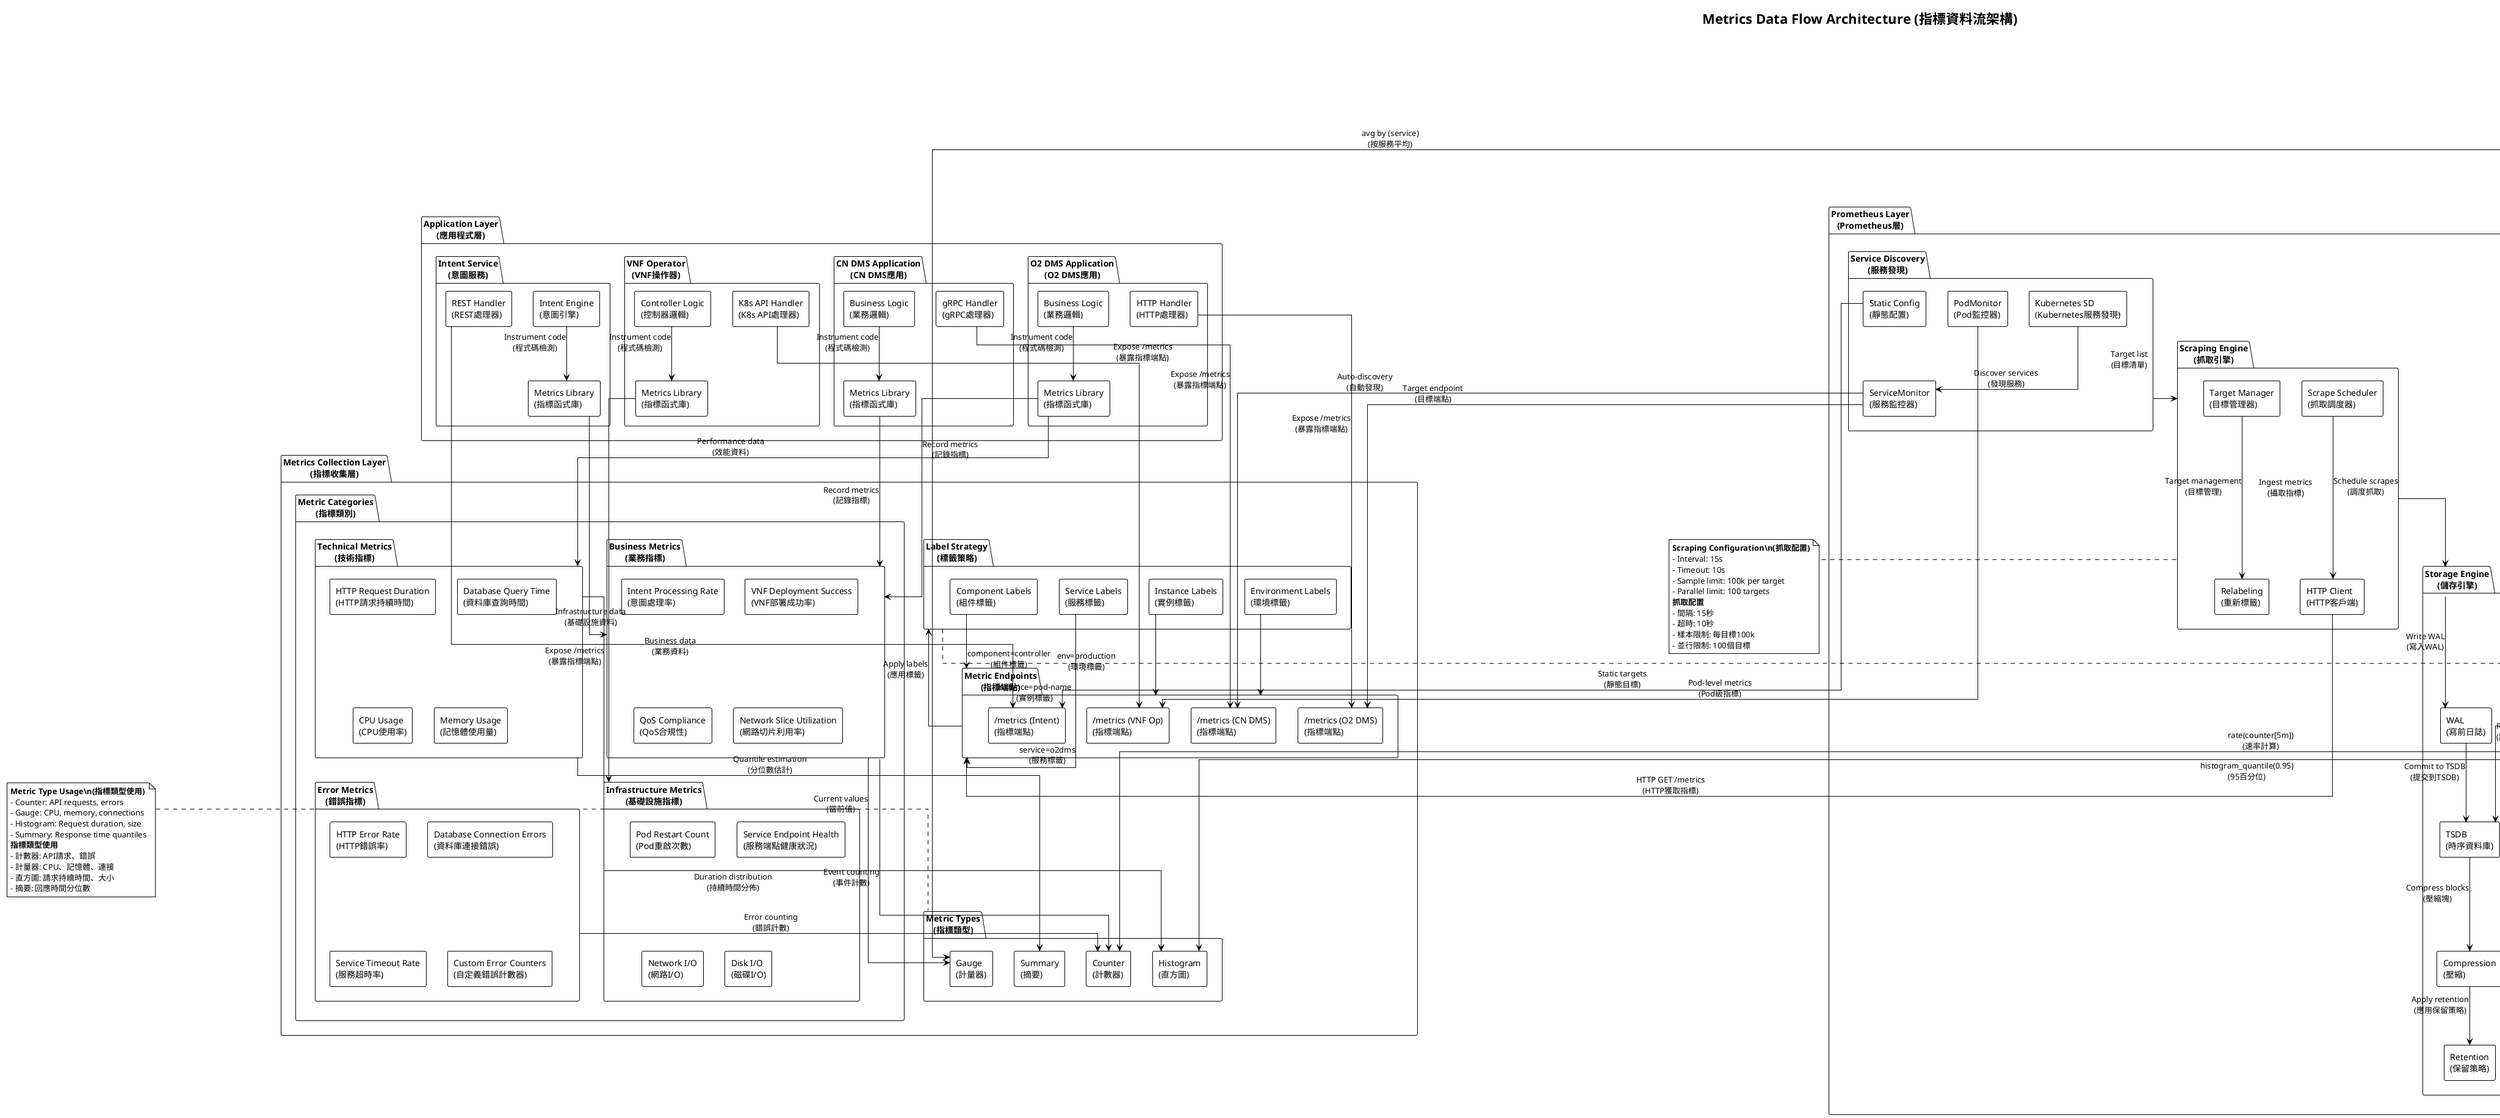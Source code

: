 @startuml Metrics-Flow
!theme plain
title Metrics Data Flow Architecture (指標資料流架構)

' Define styles
skinparam componentStyle rectangle
skinparam linetype ortho
skinparam backgroundColor white

' Application layer
package "Application Layer\n(應用程式層)" as app_layer {

  package "O2 DMS Application\n(O2 DMS應用)" as o2_app {
    [Business Logic\n(業務邏輯)] as o2_logic
    [Metrics Library\n(指標函式庫)] as o2_metrics_lib
    [HTTP Handler\n(HTTP處理器)] as o2_handler
  }

  package "CN DMS Application\n(CN DMS應用)" as cn_app {
    [Business Logic\n(業務邏輯)] as cn_logic
    [Metrics Library\n(指標函式庫)] as cn_metrics_lib
    [gRPC Handler\n(gRPC處理器)] as cn_grpc_handler
  }

  package "VNF Operator\n(VNF操作器)" as vnf_app {
    [Controller Logic\n(控制器邏輯)] as vnf_logic
    [Metrics Library\n(指標函式庫)] as vnf_metrics_lib
    [K8s API Handler\n(K8s API處理器)] as vnf_k8s_handler
  }

  package "Intent Service\n(意圖服務)" as intent_app {
    [Intent Engine\n(意圖引擎)] as intent_logic
    [Metrics Library\n(指標函式庫)] as intent_metrics_lib
    [REST Handler\n(REST處理器)] as intent_rest_handler
  }
}

' Metrics collection layer
package "Metrics Collection Layer\n(指標收集層)" as collection_layer {

  package "Metric Types\n(指標類型)" as metric_types {
    [Counter\n(計數器)] as counter
    [Gauge\n(計量器)] as gauge
    [Histogram\n(直方圖)] as histogram
    [Summary\n(摘要)] as summary
  }

  package "Metric Categories\n(指標類別)" as metric_categories {

    package "Business Metrics\n(業務指標)" as business_metrics {
      [Intent Processing Rate\n(意圖處理率)] as intent_rate
      [VNF Deployment Success\n(VNF部署成功率)] as vnf_success
      [QoS Compliance\n(QoS合規性)] as qos_compliance
      [Network Slice Utilization\n(網路切片利用率)] as slice_util
    }

    package "Technical Metrics\n(技術指標)" as tech_metrics {
      [HTTP Request Duration\n(HTTP請求持續時間)] as http_duration
      [Database Query Time\n(資料庫查詢時間)] as db_query_time
      [CPU Usage\n(CPU使用率)] as cpu_usage
      [Memory Usage\n(記憶體使用量)] as memory_usage
    }

    package "Infrastructure Metrics\n(基礎設施指標)" as infra_metrics {
      [Pod Restart Count\n(Pod重啟次數)] as pod_restarts
      [Service Endpoint Health\n(服務端點健康狀況)] as endpoint_health
      [Network I/O\n(網路I/O)] as network_io
      [Disk I/O\n(磁碟I/O)] as disk_io
    }

    package "Error Metrics\n(錯誤指標)" as error_metrics {
      [HTTP Error Rate\n(HTTP錯誤率)] as http_errors
      [Database Connection Errors\n(資料庫連接錯誤)] as db_errors
      [Service Timeout Rate\n(服務超時率)] as timeout_rate
      [Custom Error Counters\n(自定義錯誤計數器)] as custom_errors
    }
  }

  package "Metric Endpoints\n(指標端點)" as endpoints {
    [/metrics (O2 DMS)\n(指標端點)] as o2_endpoint
    [/metrics (CN DMS)\n(指標端點)] as cn_endpoint
    [/metrics (VNF Op)\n(指標端點)] as vnf_endpoint
    [/metrics (Intent)\n(指標端點)] as intent_endpoint
  }

  package "Label Strategy\n(標籤策略)" as labels {
    [Service Labels\n(服務標籤)] as service_labels
    [Component Labels\n(組件標籤)] as component_labels
    [Environment Labels\n(環境標籤)] as env_labels
    [Instance Labels\n(實例標籤)] as instance_labels
  }
}

' Prometheus layer
package "Prometheus Layer\n(Prometheus層)" as prom_layer {

  package "Service Discovery\n(服務發現)" as service_discovery {
    [Kubernetes SD\n(Kubernetes服務發現)] as k8s_sd
    [ServiceMonitor\n(服務監控器)] as service_monitor
    [PodMonitor\n(Pod監控器)] as pod_monitor
    [Static Config\n(靜態配置)] as static_config
  }

  package "Scraping Engine\n(抓取引擎)" as scraping {
    [Scrape Scheduler\n(抓取調度器)] as scrape_scheduler
    [HTTP Client\n(HTTP客戶端)] as http_client
    [Target Manager\n(目標管理器)] as target_manager
    [Relabeling\n(重新標籤)] as relabeling
  }

  package "Storage Engine\n(儲存引擎)" as storage_engine {
    [WAL\n(寫前日誌)] as wal
    [TSDB\n(時序資料庫)] as tsdb
    [Compression\n(壓縮)] as compression
    [Retention\n(保留策略)] as retention
  }

  package "Query Engine\n(查詢引擎)" as query_engine {
    [PromQL Parser\n(PromQL解析器)] as promql_parser
    [Query Executor\n(查詢執行器)] as query_executor
    [Result Formatter\n(結果格式化器)] as result_formatter
    [Query Cache\n(查詢快取)] as query_cache
  }
}

' Grafana layer
package "Grafana Layer\n(Grafana層)" as grafana_layer {

  package "Data Source\n(資料來源)" as grafana_ds {
    [Prometheus DS\n(Prometheus資料來源)] as prom_ds
    [Query Builder\n(查詢建構器)] as query_builder
    [Time Range Selector\n(時間範圍選擇器)] as time_selector
  }

  package "Dashboard Engine\n(儀表板引擎)" as dashboard_engine {
    [Panel Renderer\n(面板渲染器)] as panel_renderer
    [Visualization\n(視覺化)] as visualization
    [Alert Evaluator\n(告警評估器)] as alert_evaluator
    [Template Variables\n(模板變數)] as template_vars
  }

  package "Query Patterns\n(查詢模式)" as query_patterns {
    [Rate Queries\n(速率查詢)] as rate_queries
    [Aggregation Queries\n(聚合查詢)] as agg_queries
    [Percentile Queries\n(百分位查詢)] as percentile_queries
    [Alert Queries\n(告警查詢)] as alert_queries
  }
}

' Data flow connections
' Application to metrics
o2_logic --> o2_metrics_lib : "Instrument code\n(程式碼檢測)"
o2_metrics_lib --> business_metrics : "Record metrics\n(記錄指標)"
o2_metrics_lib --> tech_metrics : "Performance data\n(效能資料)"
o2_handler --> o2_endpoint : "Expose /metrics\n(暴露指標端點)"

cn_logic --> cn_metrics_lib : "Instrument code\n(程式碼檢測)"
cn_metrics_lib --> business_metrics : "Record metrics\n(記錄指標)"
cn_grpc_handler --> cn_endpoint : "Expose /metrics\n(暴露指標端點)"

vnf_logic --> vnf_metrics_lib : "Instrument code\n(程式碼檢測)"
vnf_metrics_lib --> infra_metrics : "Infrastructure data\n(基礎設施資料)"
vnf_k8s_handler --> vnf_endpoint : "Expose /metrics\n(暴露指標端點)"

intent_logic --> intent_metrics_lib : "Instrument code\n(程式碼檢測)"
intent_metrics_lib --> business_metrics : "Business data\n(業務資料)"
intent_rest_handler --> intent_endpoint : "Expose /metrics\n(暴露指標端點)"

' Metrics to metric types
business_metrics --> counter : "Event counting\n(事件計數)"
business_metrics --> gauge : "Current values\n(當前值)"
tech_metrics --> histogram : "Duration distribution\n(持續時間分佈)"
tech_metrics --> summary : "Quantile estimation\n(分位數估計)"
error_metrics --> counter : "Error counting\n(錯誤計數)"

' Label application
endpoints --> labels : "Apply labels\n(應用標籤)"
service_labels --> endpoints : "service=o2dms\n(服務標籤)"
component_labels --> endpoints : "component=controller\n(組件標籤)"
env_labels --> endpoints : "env=production\n(環境標籤)"
instance_labels --> endpoints : "instance=pod-name\n(實例標籤)"

' Service discovery
k8s_sd --> service_monitor : "Discover services\n(發現服務)"
service_monitor --> o2_endpoint : "Target endpoint\n(目標端點)"
service_monitor --> cn_endpoint : "Auto-discovery\n(自動發現)"
pod_monitor --> vnf_endpoint : "Pod-level metrics\n(Pod級指標)"
static_config --> intent_endpoint : "Static targets\n(靜態目標)"

' Prometheus scraping
service_discovery --> scraping : "Target list\n(目標清單)"
scrape_scheduler --> http_client : "Schedule scrapes\n(調度抓取)"
http_client --> endpoints : "HTTP GET /metrics\n(HTTP獲取指標)"
target_manager --> relabeling : "Target management\n(目標管理)"

' Storage flow
scraping --> storage_engine : "Ingest metrics\n(攝取指標)"
storage_engine --> wal : "Write WAL\n(寫入WAL)"
wal --> tsdb : "Commit to TSDB\n(提交到TSDB)"
tsdb --> compression : "Compress blocks\n(壓縮塊)"
compression --> retention : "Apply retention\n(應用保留策略)"

' Query flow
grafana_ds --> query_engine : "PromQL queries\n(PromQL查詢)"
query_engine --> promql_parser : "Parse query\n(解析查詢)"
promql_parser --> query_executor : "Execute query\n(執行查詢)"
query_executor --> tsdb : "Read TSDB\n(讀取TSDB)"
query_executor --> result_formatter : "Format results\n(格式化結果)"
result_formatter --> query_cache : "Cache results\n(快取結果)"

' Grafana visualization
prom_ds --> query_builder : "Build queries\n(建構查詢)"
query_builder --> time_selector : "Time range\n(時間範圍)"
dashboard_engine --> panel_renderer : "Render panels\n(渲染面板)"
panel_renderer --> visualization : "Create charts\n(創建圖表)"

' Query patterns
query_patterns --> prom_ds : "Query templates\n(查詢模板)"
rate_queries --> counter : "rate(counter[5m])\n(速率計算)"
agg_queries --> gauge : "avg by (service)\n(按服務平均)"
percentile_queries --> histogram : "histogram_quantile(0.95)\n(95百分位)"
alert_queries --> alert_evaluator : "Alert conditions\n(告警條件)"

note top of metric_types
  **Metric Type Usage\n(指標類型使用)**
  - Counter: API requests, errors
  - Gauge: CPU, memory, connections
  - Histogram: Request duration, size
  - Summary: Response time quantiles
  **指標類型使用**
  - 計數器: API請求、錯誤
  - 計量器: CPU、記憶體、連接
  - 直方圖: 請求持續時間、大小
  - 摘要: 回應時間分位數
end note

note right of labels
  **Label Strategy\n(標籤策略)**
  - High cardinality: instance, pod
  - Medium cardinality: service, component
  - Low cardinality: environment, cluster
  - Max labels per metric: 10
  **標籤策略**
  - 高基數: 實例、Pod
  - 中基數: 服務、組件
  - 低基數: 環境、集群
  - 每指標最大標籤數: 10
end note

note bottom of scraping
  **Scraping Configuration\n(抓取配置)**
  - Interval: 15s
  - Timeout: 10s
  - Sample limit: 100k per target
  - Parallel limit: 100 targets
  **抓取配置**
  - 間隔: 15秒
  - 超時: 10秒
  - 樣本限制: 每目標100k
  - 並行限制: 100個目標
end note

note left of query_patterns
  **Query Best Practices\n(查詢最佳實踐)**
  - Use recording rules for complex queries
  - Limit time range for heavy queries
  - Use appropriate step size
  - Avoid high cardinality group-by
  **查詢最佳實踐**
  - 對複雜查詢使用記錄規則
  - 限制重查詢的時間範圍
  - 使用適當的步長
  - 避免高基數group-by
end note

@enduml